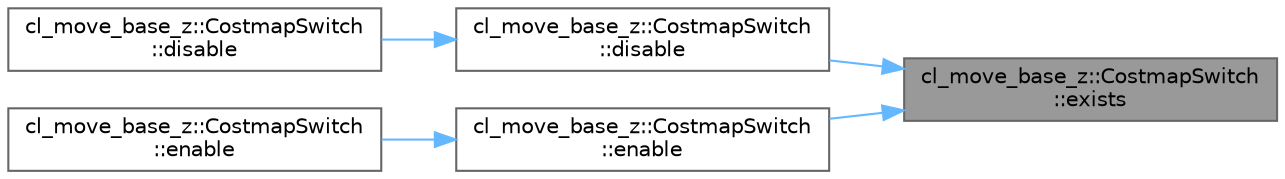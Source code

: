 digraph "cl_move_base_z::CostmapSwitch::exists"
{
 // LATEX_PDF_SIZE
  bgcolor="transparent";
  edge [fontname=Helvetica,fontsize=10,labelfontname=Helvetica,labelfontsize=10];
  node [fontname=Helvetica,fontsize=10,shape=box,height=0.2,width=0.4];
  rankdir="RL";
  Node1 [label="cl_move_base_z::CostmapSwitch\l::exists",height=0.2,width=0.4,color="gray40", fillcolor="grey60", style="filled", fontcolor="black",tooltip=" "];
  Node1 -> Node2 [dir="back",color="steelblue1",style="solid"];
  Node2 [label="cl_move_base_z::CostmapSwitch\l::disable",height=0.2,width=0.4,color="grey40", fillcolor="white", style="filled",URL="$classcl__move__base__z_1_1CostmapSwitch.html#af7cc8007da601736b445c051a6fbd49a",tooltip=" "];
  Node2 -> Node3 [dir="back",color="steelblue1",style="solid"];
  Node3 [label="cl_move_base_z::CostmapSwitch\l::disable",height=0.2,width=0.4,color="grey40", fillcolor="white", style="filled",URL="$classcl__move__base__z_1_1CostmapSwitch.html#a37bfce155e049637d8444bb901c880af",tooltip=" "];
  Node1 -> Node4 [dir="back",color="steelblue1",style="solid"];
  Node4 [label="cl_move_base_z::CostmapSwitch\l::enable",height=0.2,width=0.4,color="grey40", fillcolor="white", style="filled",URL="$classcl__move__base__z_1_1CostmapSwitch.html#ad2366ec89f6cb922b6d4a6c8d2627e97",tooltip=" "];
  Node4 -> Node5 [dir="back",color="steelblue1",style="solid"];
  Node5 [label="cl_move_base_z::CostmapSwitch\l::enable",height=0.2,width=0.4,color="grey40", fillcolor="white", style="filled",URL="$classcl__move__base__z_1_1CostmapSwitch.html#ac30d812503a62ea594587d8ab552d7c3",tooltip=" "];
}

